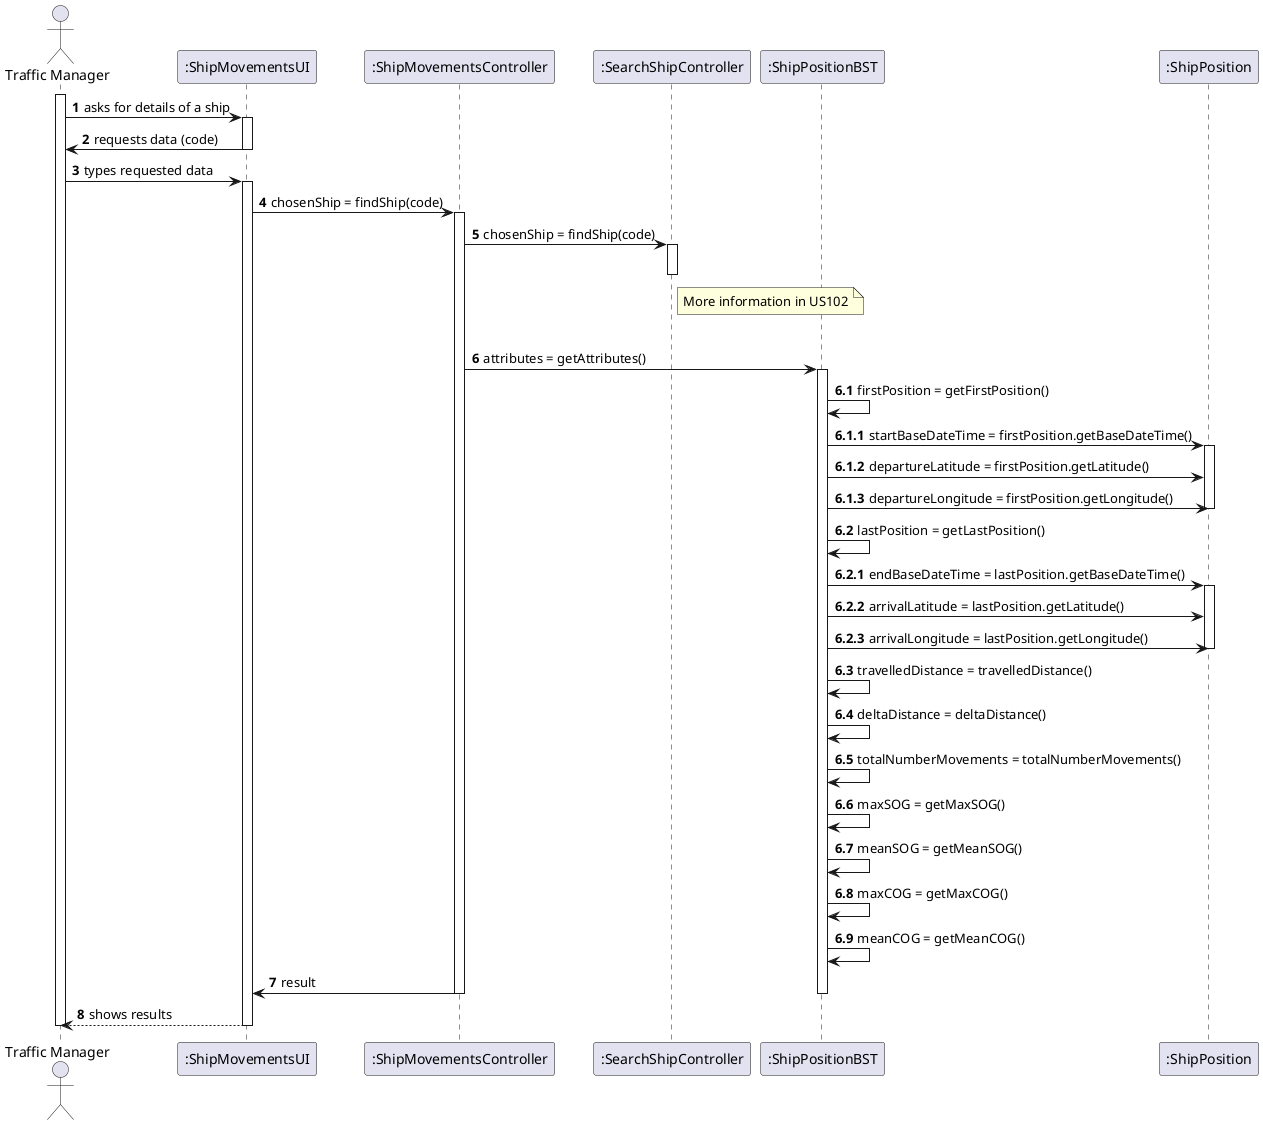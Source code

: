 @startuml
autonumber

'hide footbox
actor "Traffic Manager" as TM

participant ":ShipMovementsUI" as UI
participant ":ShipMovementsController" as CTRL
participant ":SearchShipController" as CTRL2
participant ":ShipPositionBST" as BST
participant ":ShipPosition" as SP

activate TM
TM -> UI : asks for details of a ship
activate UI

UI -> TM : requests data (code)

deactivate UI

TM -> UI : types requested data
activate UI
UI -> CTRL : chosenShip = findShip(code)
activate CTRL

CTRL -> CTRL2 : chosenShip = findShip(code)
activate CTRL2
deactivate CTRL2
note right of CTRL2 : More information in US102
|||

CTRL -> BST : attributes = getAttributes()
activate BST
autonumber 6.1
BST -> BST : firstPosition = getFirstPosition()

autonumber 6.1.1
BST -> SP : startBaseDateTime = firstPosition.getBaseDateTime()
activate SP
BST -> SP : departureLatitude = firstPosition.getLatitude()
BST -> SP : departureLongitude = firstPosition.getLongitude()
deactivate SP

autonumber 6.2
BST -> BST : lastPosition = getLastPosition()

autonumber 6.2.1
BST -> SP : endBaseDateTime = lastPosition.getBaseDateTime()
activate SP
BST -> SP : arrivalLatitude = lastPosition.getLatitude()
BST -> SP : arrivalLongitude = lastPosition.getLongitude()
deactivate SP

autonumber 6.3
BST -> BST : travelledDistance = travelledDistance()
BST -> BST : deltaDistance = deltaDistance()
BST -> BST : totalNumberMovements = totalNumberMovements()
BST -> BST : maxSOG = getMaxSOG()
BST -> BST : meanSOG = getMeanSOG()
BST -> BST : maxCOG = getMaxCOG()
BST -> BST : meanCOG = getMeanCOG()

autonumber 7
CTRL -> UI : result
deactivate BST
deactivate CTRL

UI --> TM : shows results
deactivate UI

deactivate TM

@enduml